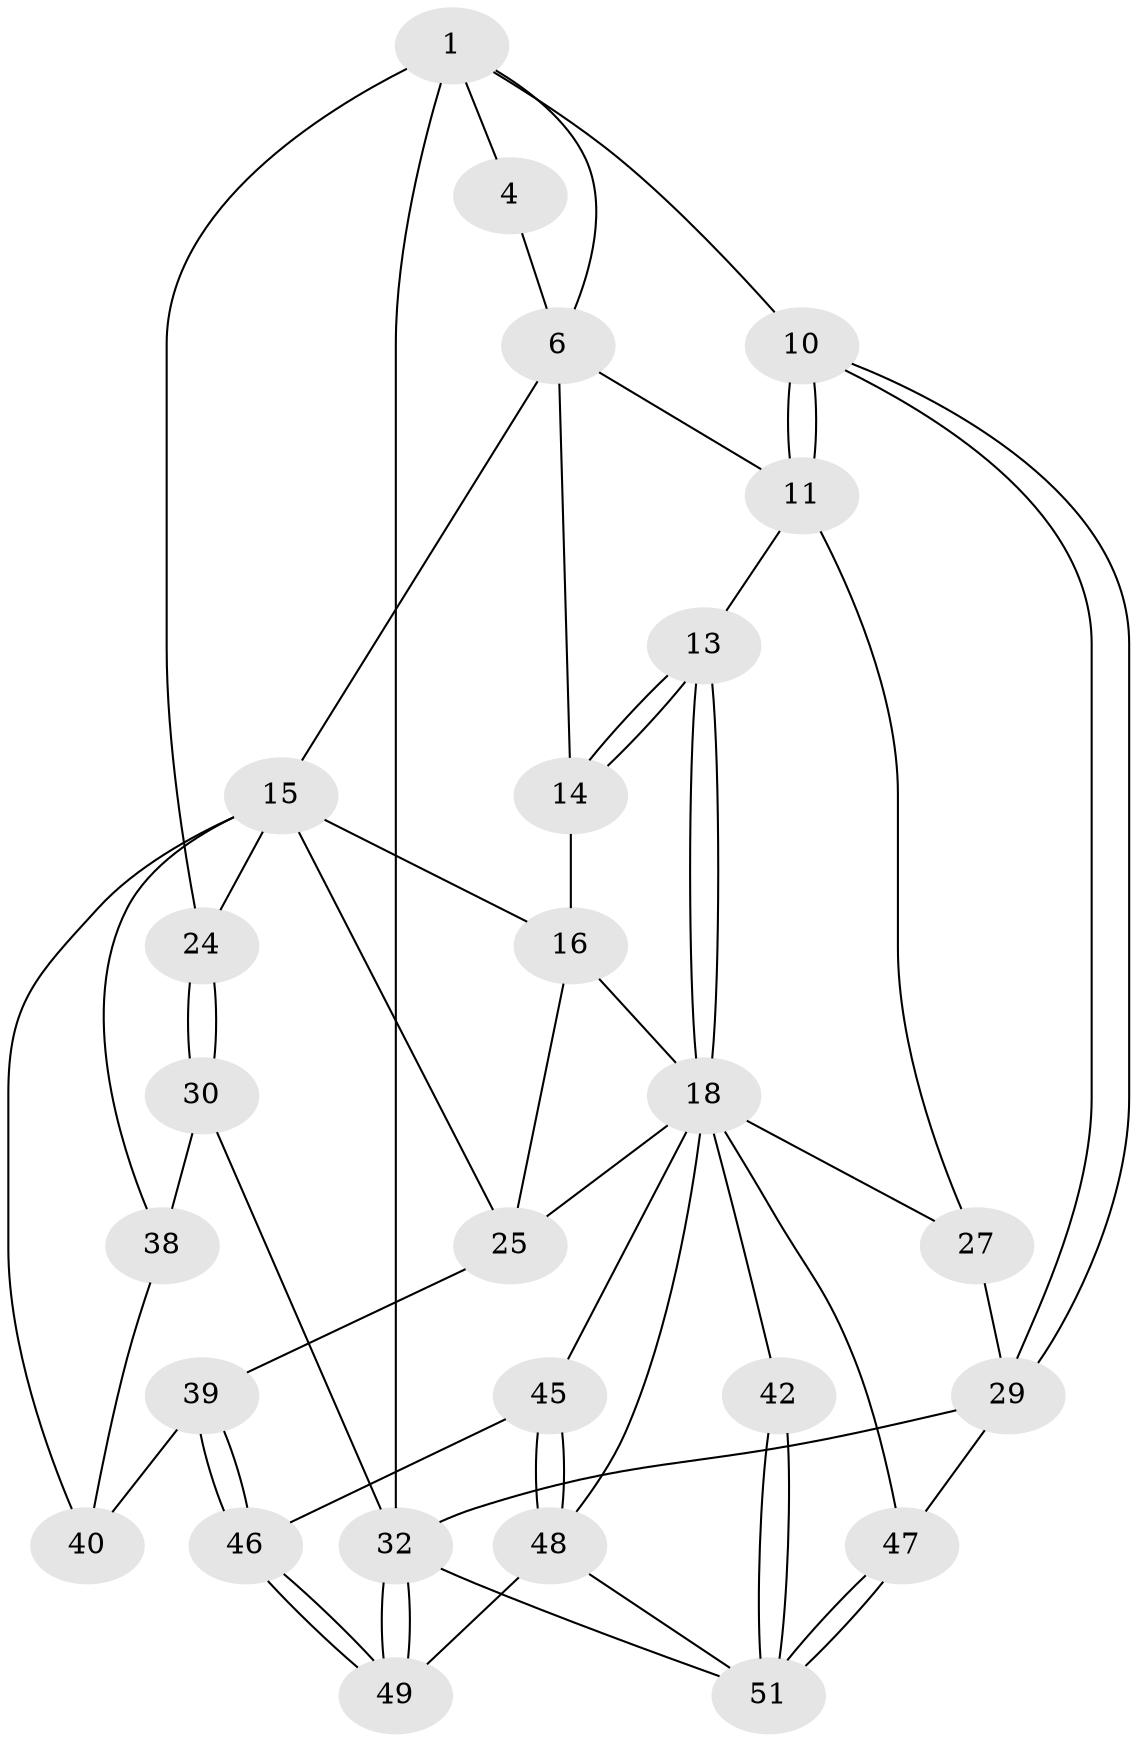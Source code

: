 // original degree distribution, {3: 0.038461538461538464, 5: 0.5384615384615384, 6: 0.19230769230769232, 4: 0.23076923076923078}
// Generated by graph-tools (version 1.1) at 2025/16/03/09/25 04:16:51]
// undirected, 26 vertices, 59 edges
graph export_dot {
graph [start="1"]
  node [color=gray90,style=filled];
  1 [pos="+1+0",super="+2"];
  4 [pos="+0+0",super="+5"];
  6 [pos="+0.6370960247349533+0.1807391809085356",super="+7"];
  10 [pos="+1+0.1731708856255727"];
  11 [pos="+0.8457565344522026+0.3563167565249087",super="+12"];
  13 [pos="+0.7919783923269179+0.4337533782761477"];
  14 [pos="+0.5880186766409623+0.3524272169831559"];
  15 [pos="+0.23721145346499187+0.32301327638765404",super="+22"];
  16 [pos="+0.30217934377365785+0.3759188458820497",super="+17+21"];
  18 [pos="+0.6172650796125169+0.5492847024777685",super="+28+19"];
  24 [pos="+0+0"];
  25 [pos="+0.3720155859794668+0.5778907679258958",super="+26"];
  27 [pos="+0.8500362143844793+0.5587146002654277"];
  29 [pos="+1+0.409195529580077",super="+36"];
  30 [pos="+0+0.5632140113701753",super="+31"];
  32 [pos="+0+1",super="+35"];
  38 [pos="+0.07912791413723291+0.6090288640537991",super="+44"];
  39 [pos="+0.2885609093275041+0.7160789578430885"];
  40 [pos="+0.14426146604632914+0.7209378035426871"];
  42 [pos="+0.7032989858030901+0.8532562614826242"];
  45 [pos="+0.33179107858673706+0.7937239598325283"];
  46 [pos="+0.31871722038764017+0.7899218588996624"];
  47 [pos="+1+0.7758174007392586"];
  48 [pos="+0.4587453212306092+0.849319155570937",super="+50"];
  49 [pos="+0+1"];
  51 [pos="+0.7614804577688487+1",super="+52"];
  1 -- 6;
  1 -- 32 [weight=2];
  1 -- 4;
  1 -- 24;
  1 -- 10;
  4 -- 6 [weight=2];
  6 -- 11;
  6 -- 14;
  6 -- 15;
  10 -- 11;
  10 -- 11;
  10 -- 29;
  10 -- 29;
  11 -- 27;
  11 -- 13;
  13 -- 14;
  13 -- 14;
  13 -- 18;
  13 -- 18;
  14 -- 16;
  15 -- 16;
  15 -- 38;
  15 -- 24;
  15 -- 25;
  15 -- 40;
  16 -- 25;
  16 -- 18 [weight=2];
  18 -- 27;
  18 -- 42 [weight=2];
  18 -- 47;
  18 -- 48;
  18 -- 25;
  18 -- 45;
  24 -- 30;
  24 -- 30;
  25 -- 39;
  27 -- 29;
  29 -- 32;
  29 -- 47;
  30 -- 38 [weight=2];
  30 -- 32;
  32 -- 49;
  32 -- 49;
  32 -- 51;
  38 -- 40;
  39 -- 40;
  39 -- 46;
  39 -- 46;
  42 -- 51;
  42 -- 51;
  45 -- 46;
  45 -- 48;
  45 -- 48;
  46 -- 49;
  46 -- 49;
  47 -- 51;
  47 -- 51;
  48 -- 49;
  48 -- 51;
}
